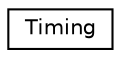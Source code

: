 digraph "Graphical Class Hierarchy"
{
 // INTERACTIVE_SVG=YES
 // LATEX_PDF_SIZE
  edge [fontname="Helvetica",fontsize="10",labelfontname="Helvetica",labelfontsize="10"];
  node [fontname="Helvetica",fontsize="10",shape=record];
  rankdir="LR";
  Node0 [label="Timing",height=0.2,width=0.4,color="black", fillcolor="white", style="filled",URL="$d2/d46/class_timing.html",tooltip="series of methods for timing and profiling PARSEK"];
}
